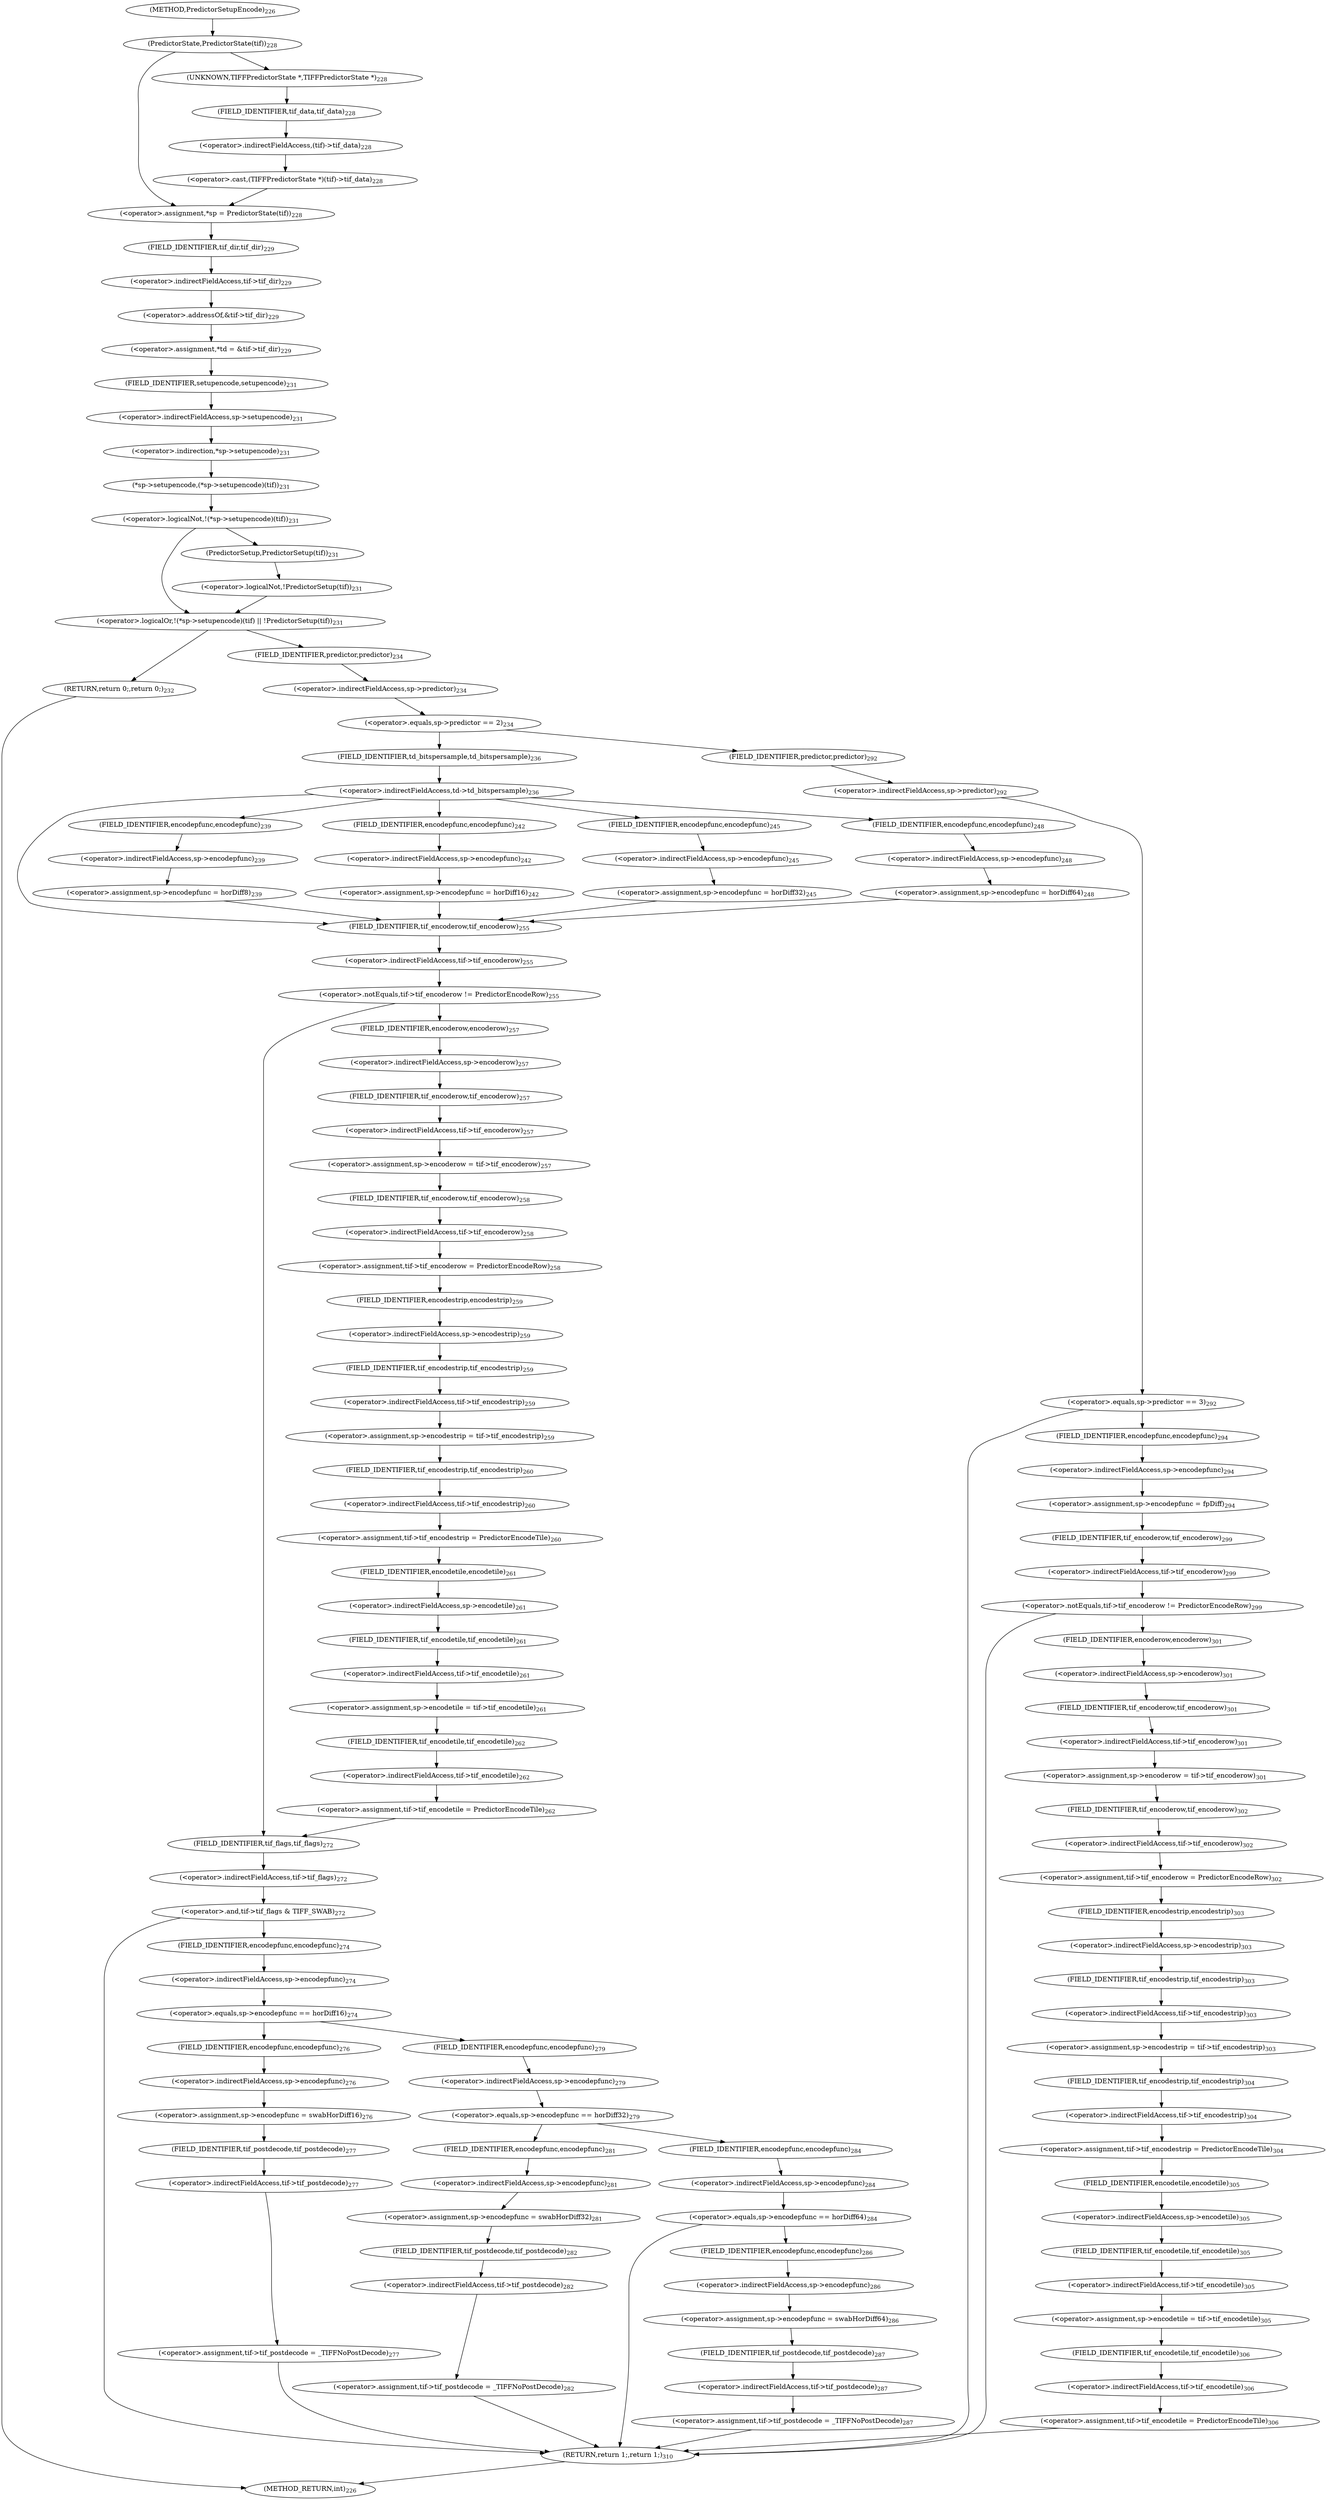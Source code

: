 digraph "PredictorSetupEncode" {  
"36161" [label = <(&lt;operator&gt;.assignment,*sp = PredictorState(tif))<SUB>228</SUB>> ]
"36172" [label = <(&lt;operator&gt;.assignment,*td = &amp;tif-&gt;tif_dir)<SUB>229</SUB>> ]
"36399" [label = <(RETURN,return 1;,return 1;)<SUB>310</SUB>> ]
"36163" [label = <(PredictorState,PredictorState(tif))<SUB>228</SUB>> ]
"36174" [label = <(&lt;operator&gt;.addressOf,&amp;tif-&gt;tif_dir)<SUB>229</SUB>> ]
"36179" [label = <(&lt;operator&gt;.logicalOr,!(*sp-&gt;setupencode)(tif) || !PredictorSetup(tif))<SUB>231</SUB>> ]
"36194" [label = <(&lt;operator&gt;.equals,sp-&gt;predictor == 2)<SUB>234</SUB>> ]
"36175" [label = <(&lt;operator&gt;.indirectFieldAccess,tif-&gt;tif_dir)<SUB>229</SUB>> ]
"36180" [label = <(&lt;operator&gt;.logicalNot,!(*sp-&gt;setupencode)(tif))<SUB>231</SUB>> ]
"36187" [label = <(&lt;operator&gt;.logicalNot,!PredictorSetup(tif))<SUB>231</SUB>> ]
"36191" [label = <(RETURN,return 0;,return 0;)<SUB>232</SUB>> ]
"36195" [label = <(&lt;operator&gt;.indirectFieldAccess,sp-&gt;predictor)<SUB>234</SUB>> ]
"36166" [label = <(&lt;operator&gt;.cast,(TIFFPredictorState *)(tif)-&gt;tif_data)<SUB>228</SUB>> ]
"36177" [label = <(FIELD_IDENTIFIER,tif_dir,tif_dir)<SUB>229</SUB>> ]
"36181" [label = <(*sp-&gt;setupencode,(*sp-&gt;setupencode)(tif))<SUB>231</SUB>> ]
"36188" [label = <(PredictorSetup,PredictorSetup(tif))<SUB>231</SUB>> ]
"36197" [label = <(FIELD_IDENTIFIER,predictor,predictor)<SUB>234</SUB>> ]
"36201" [label = <(&lt;operator&gt;.indirectFieldAccess,td-&gt;td_bitspersample)<SUB>236</SUB>> ]
"36238" [label = <(&lt;operator&gt;.notEquals,tif-&gt;tif_encoderow != PredictorEncodeRow)<SUB>255</SUB>> ]
"36281" [label = <(&lt;operator&gt;.and,tif-&gt;tif_flags &amp; TIFF_SWAB)<SUB>272</SUB>> ]
"36167" [label = <(UNKNOWN,TIFFPredictorState *,TIFFPredictorState *)<SUB>228</SUB>> ]
"36168" [label = <(&lt;operator&gt;.indirectFieldAccess,(tif)-&gt;tif_data)<SUB>228</SUB>> ]
"36182" [label = <(&lt;operator&gt;.indirection,*sp-&gt;setupencode)<SUB>231</SUB>> ]
"36203" [label = <(FIELD_IDENTIFIER,td_bitspersample,td_bitspersample)<SUB>236</SUB>> ]
"36207" [label = <(&lt;operator&gt;.assignment,sp-&gt;encodepfunc = horDiff8)<SUB>239</SUB>> ]
"36215" [label = <(&lt;operator&gt;.assignment,sp-&gt;encodepfunc = horDiff16)<SUB>242</SUB>> ]
"36223" [label = <(&lt;operator&gt;.assignment,sp-&gt;encodepfunc = horDiff32)<SUB>245</SUB>> ]
"36231" [label = <(&lt;operator&gt;.assignment,sp-&gt;encodepfunc = horDiff64)<SUB>248</SUB>> ]
"36239" [label = <(&lt;operator&gt;.indirectFieldAccess,tif-&gt;tif_encoderow)<SUB>255</SUB>> ]
"36244" [label = <(&lt;operator&gt;.assignment,sp-&gt;encoderow = tif-&gt;tif_encoderow)<SUB>257</SUB>> ]
"36251" [label = <(&lt;operator&gt;.assignment,tif-&gt;tif_encoderow = PredictorEncodeRow)<SUB>258</SUB>> ]
"36256" [label = <(&lt;operator&gt;.assignment,sp-&gt;encodestrip = tif-&gt;tif_encodestrip)<SUB>259</SUB>> ]
"36263" [label = <(&lt;operator&gt;.assignment,tif-&gt;tif_encodestrip = PredictorEncodeTile)<SUB>260</SUB>> ]
"36268" [label = <(&lt;operator&gt;.assignment,sp-&gt;encodetile = tif-&gt;tif_encodetile)<SUB>261</SUB>> ]
"36275" [label = <(&lt;operator&gt;.assignment,tif-&gt;tif_encodetile = PredictorEncodeTile)<SUB>262</SUB>> ]
"36282" [label = <(&lt;operator&gt;.indirectFieldAccess,tif-&gt;tif_flags)<SUB>272</SUB>> ]
"36345" [label = <(&lt;operator&gt;.equals,sp-&gt;predictor == 3)<SUB>292</SUB>> ]
"36170" [label = <(FIELD_IDENTIFIER,tif_data,tif_data)<SUB>228</SUB>> ]
"36183" [label = <(&lt;operator&gt;.indirectFieldAccess,sp-&gt;setupencode)<SUB>231</SUB>> ]
"36208" [label = <(&lt;operator&gt;.indirectFieldAccess,sp-&gt;encodepfunc)<SUB>239</SUB>> ]
"36216" [label = <(&lt;operator&gt;.indirectFieldAccess,sp-&gt;encodepfunc)<SUB>242</SUB>> ]
"36224" [label = <(&lt;operator&gt;.indirectFieldAccess,sp-&gt;encodepfunc)<SUB>245</SUB>> ]
"36232" [label = <(&lt;operator&gt;.indirectFieldAccess,sp-&gt;encodepfunc)<SUB>248</SUB>> ]
"36241" [label = <(FIELD_IDENTIFIER,tif_encoderow,tif_encoderow)<SUB>255</SUB>> ]
"36245" [label = <(&lt;operator&gt;.indirectFieldAccess,sp-&gt;encoderow)<SUB>257</SUB>> ]
"36248" [label = <(&lt;operator&gt;.indirectFieldAccess,tif-&gt;tif_encoderow)<SUB>257</SUB>> ]
"36252" [label = <(&lt;operator&gt;.indirectFieldAccess,tif-&gt;tif_encoderow)<SUB>258</SUB>> ]
"36257" [label = <(&lt;operator&gt;.indirectFieldAccess,sp-&gt;encodestrip)<SUB>259</SUB>> ]
"36260" [label = <(&lt;operator&gt;.indirectFieldAccess,tif-&gt;tif_encodestrip)<SUB>259</SUB>> ]
"36264" [label = <(&lt;operator&gt;.indirectFieldAccess,tif-&gt;tif_encodestrip)<SUB>260</SUB>> ]
"36269" [label = <(&lt;operator&gt;.indirectFieldAccess,sp-&gt;encodetile)<SUB>261</SUB>> ]
"36272" [label = <(&lt;operator&gt;.indirectFieldAccess,tif-&gt;tif_encodetile)<SUB>261</SUB>> ]
"36276" [label = <(&lt;operator&gt;.indirectFieldAccess,tif-&gt;tif_encodetile)<SUB>262</SUB>> ]
"36284" [label = <(FIELD_IDENTIFIER,tif_flags,tif_flags)<SUB>272</SUB>> ]
"36288" [label = <(&lt;operator&gt;.equals,sp-&gt;encodepfunc == horDiff16)<SUB>274</SUB>> ]
"36346" [label = <(&lt;operator&gt;.indirectFieldAccess,sp-&gt;predictor)<SUB>292</SUB>> ]
"36351" [label = <(&lt;operator&gt;.assignment,sp-&gt;encodepfunc = fpDiff)<SUB>294</SUB>> ]
"36185" [label = <(FIELD_IDENTIFIER,setupencode,setupencode)<SUB>231</SUB>> ]
"36210" [label = <(FIELD_IDENTIFIER,encodepfunc,encodepfunc)<SUB>239</SUB>> ]
"36218" [label = <(FIELD_IDENTIFIER,encodepfunc,encodepfunc)<SUB>242</SUB>> ]
"36226" [label = <(FIELD_IDENTIFIER,encodepfunc,encodepfunc)<SUB>245</SUB>> ]
"36234" [label = <(FIELD_IDENTIFIER,encodepfunc,encodepfunc)<SUB>248</SUB>> ]
"36247" [label = <(FIELD_IDENTIFIER,encoderow,encoderow)<SUB>257</SUB>> ]
"36250" [label = <(FIELD_IDENTIFIER,tif_encoderow,tif_encoderow)<SUB>257</SUB>> ]
"36254" [label = <(FIELD_IDENTIFIER,tif_encoderow,tif_encoderow)<SUB>258</SUB>> ]
"36259" [label = <(FIELD_IDENTIFIER,encodestrip,encodestrip)<SUB>259</SUB>> ]
"36262" [label = <(FIELD_IDENTIFIER,tif_encodestrip,tif_encodestrip)<SUB>259</SUB>> ]
"36266" [label = <(FIELD_IDENTIFIER,tif_encodestrip,tif_encodestrip)<SUB>260</SUB>> ]
"36271" [label = <(FIELD_IDENTIFIER,encodetile,encodetile)<SUB>261</SUB>> ]
"36274" [label = <(FIELD_IDENTIFIER,tif_encodetile,tif_encodetile)<SUB>261</SUB>> ]
"36278" [label = <(FIELD_IDENTIFIER,tif_encodetile,tif_encodetile)<SUB>262</SUB>> ]
"36289" [label = <(&lt;operator&gt;.indirectFieldAccess,sp-&gt;encodepfunc)<SUB>274</SUB>> ]
"36294" [label = <(&lt;operator&gt;.assignment,sp-&gt;encodepfunc = swabHorDiff16)<SUB>276</SUB>> ]
"36299" [label = <(&lt;operator&gt;.assignment,tif-&gt;tif_postdecode = _TIFFNoPostDecode)<SUB>277</SUB>> ]
"36348" [label = <(FIELD_IDENTIFIER,predictor,predictor)<SUB>292</SUB>> ]
"36352" [label = <(&lt;operator&gt;.indirectFieldAccess,sp-&gt;encodepfunc)<SUB>294</SUB>> ]
"36357" [label = <(&lt;operator&gt;.notEquals,tif-&gt;tif_encoderow != PredictorEncodeRow)<SUB>299</SUB>> ]
"36291" [label = <(FIELD_IDENTIFIER,encodepfunc,encodepfunc)<SUB>274</SUB>> ]
"36295" [label = <(&lt;operator&gt;.indirectFieldAccess,sp-&gt;encodepfunc)<SUB>276</SUB>> ]
"36300" [label = <(&lt;operator&gt;.indirectFieldAccess,tif-&gt;tif_postdecode)<SUB>277</SUB>> ]
"36354" [label = <(FIELD_IDENTIFIER,encodepfunc,encodepfunc)<SUB>294</SUB>> ]
"36358" [label = <(&lt;operator&gt;.indirectFieldAccess,tif-&gt;tif_encoderow)<SUB>299</SUB>> ]
"36363" [label = <(&lt;operator&gt;.assignment,sp-&gt;encoderow = tif-&gt;tif_encoderow)<SUB>301</SUB>> ]
"36370" [label = <(&lt;operator&gt;.assignment,tif-&gt;tif_encoderow = PredictorEncodeRow)<SUB>302</SUB>> ]
"36375" [label = <(&lt;operator&gt;.assignment,sp-&gt;encodestrip = tif-&gt;tif_encodestrip)<SUB>303</SUB>> ]
"36382" [label = <(&lt;operator&gt;.assignment,tif-&gt;tif_encodestrip = PredictorEncodeTile)<SUB>304</SUB>> ]
"36387" [label = <(&lt;operator&gt;.assignment,sp-&gt;encodetile = tif-&gt;tif_encodetile)<SUB>305</SUB>> ]
"36394" [label = <(&lt;operator&gt;.assignment,tif-&gt;tif_encodetile = PredictorEncodeTile)<SUB>306</SUB>> ]
"36297" [label = <(FIELD_IDENTIFIER,encodepfunc,encodepfunc)<SUB>276</SUB>> ]
"36302" [label = <(FIELD_IDENTIFIER,tif_postdecode,tif_postdecode)<SUB>277</SUB>> ]
"36307" [label = <(&lt;operator&gt;.equals,sp-&gt;encodepfunc == horDiff32)<SUB>279</SUB>> ]
"36360" [label = <(FIELD_IDENTIFIER,tif_encoderow,tif_encoderow)<SUB>299</SUB>> ]
"36364" [label = <(&lt;operator&gt;.indirectFieldAccess,sp-&gt;encoderow)<SUB>301</SUB>> ]
"36367" [label = <(&lt;operator&gt;.indirectFieldAccess,tif-&gt;tif_encoderow)<SUB>301</SUB>> ]
"36371" [label = <(&lt;operator&gt;.indirectFieldAccess,tif-&gt;tif_encoderow)<SUB>302</SUB>> ]
"36376" [label = <(&lt;operator&gt;.indirectFieldAccess,sp-&gt;encodestrip)<SUB>303</SUB>> ]
"36379" [label = <(&lt;operator&gt;.indirectFieldAccess,tif-&gt;tif_encodestrip)<SUB>303</SUB>> ]
"36383" [label = <(&lt;operator&gt;.indirectFieldAccess,tif-&gt;tif_encodestrip)<SUB>304</SUB>> ]
"36388" [label = <(&lt;operator&gt;.indirectFieldAccess,sp-&gt;encodetile)<SUB>305</SUB>> ]
"36391" [label = <(&lt;operator&gt;.indirectFieldAccess,tif-&gt;tif_encodetile)<SUB>305</SUB>> ]
"36395" [label = <(&lt;operator&gt;.indirectFieldAccess,tif-&gt;tif_encodetile)<SUB>306</SUB>> ]
"36308" [label = <(&lt;operator&gt;.indirectFieldAccess,sp-&gt;encodepfunc)<SUB>279</SUB>> ]
"36313" [label = <(&lt;operator&gt;.assignment,sp-&gt;encodepfunc = swabHorDiff32)<SUB>281</SUB>> ]
"36318" [label = <(&lt;operator&gt;.assignment,tif-&gt;tif_postdecode = _TIFFNoPostDecode)<SUB>282</SUB>> ]
"36366" [label = <(FIELD_IDENTIFIER,encoderow,encoderow)<SUB>301</SUB>> ]
"36369" [label = <(FIELD_IDENTIFIER,tif_encoderow,tif_encoderow)<SUB>301</SUB>> ]
"36373" [label = <(FIELD_IDENTIFIER,tif_encoderow,tif_encoderow)<SUB>302</SUB>> ]
"36378" [label = <(FIELD_IDENTIFIER,encodestrip,encodestrip)<SUB>303</SUB>> ]
"36381" [label = <(FIELD_IDENTIFIER,tif_encodestrip,tif_encodestrip)<SUB>303</SUB>> ]
"36385" [label = <(FIELD_IDENTIFIER,tif_encodestrip,tif_encodestrip)<SUB>304</SUB>> ]
"36390" [label = <(FIELD_IDENTIFIER,encodetile,encodetile)<SUB>305</SUB>> ]
"36393" [label = <(FIELD_IDENTIFIER,tif_encodetile,tif_encodetile)<SUB>305</SUB>> ]
"36397" [label = <(FIELD_IDENTIFIER,tif_encodetile,tif_encodetile)<SUB>306</SUB>> ]
"36310" [label = <(FIELD_IDENTIFIER,encodepfunc,encodepfunc)<SUB>279</SUB>> ]
"36314" [label = <(&lt;operator&gt;.indirectFieldAccess,sp-&gt;encodepfunc)<SUB>281</SUB>> ]
"36319" [label = <(&lt;operator&gt;.indirectFieldAccess,tif-&gt;tif_postdecode)<SUB>282</SUB>> ]
"36316" [label = <(FIELD_IDENTIFIER,encodepfunc,encodepfunc)<SUB>281</SUB>> ]
"36321" [label = <(FIELD_IDENTIFIER,tif_postdecode,tif_postdecode)<SUB>282</SUB>> ]
"36326" [label = <(&lt;operator&gt;.equals,sp-&gt;encodepfunc == horDiff64)<SUB>284</SUB>> ]
"36327" [label = <(&lt;operator&gt;.indirectFieldAccess,sp-&gt;encodepfunc)<SUB>284</SUB>> ]
"36332" [label = <(&lt;operator&gt;.assignment,sp-&gt;encodepfunc = swabHorDiff64)<SUB>286</SUB>> ]
"36337" [label = <(&lt;operator&gt;.assignment,tif-&gt;tif_postdecode = _TIFFNoPostDecode)<SUB>287</SUB>> ]
"36329" [label = <(FIELD_IDENTIFIER,encodepfunc,encodepfunc)<SUB>284</SUB>> ]
"36333" [label = <(&lt;operator&gt;.indirectFieldAccess,sp-&gt;encodepfunc)<SUB>286</SUB>> ]
"36338" [label = <(&lt;operator&gt;.indirectFieldAccess,tif-&gt;tif_postdecode)<SUB>287</SUB>> ]
"36335" [label = <(FIELD_IDENTIFIER,encodepfunc,encodepfunc)<SUB>286</SUB>> ]
"36340" [label = <(FIELD_IDENTIFIER,tif_postdecode,tif_postdecode)<SUB>287</SUB>> ]
"36157" [label = <(METHOD,PredictorSetupEncode)<SUB>226</SUB>> ]
"36401" [label = <(METHOD_RETURN,int)<SUB>226</SUB>> ]
  "36161" -> "36177" 
  "36172" -> "36185" 
  "36399" -> "36401" 
  "36163" -> "36167" 
  "36163" -> "36161" 
  "36174" -> "36172" 
  "36179" -> "36191" 
  "36179" -> "36197" 
  "36194" -> "36203" 
  "36194" -> "36348" 
  "36175" -> "36174" 
  "36180" -> "36179" 
  "36180" -> "36188" 
  "36187" -> "36179" 
  "36191" -> "36401" 
  "36195" -> "36194" 
  "36166" -> "36161" 
  "36177" -> "36175" 
  "36181" -> "36180" 
  "36188" -> "36187" 
  "36197" -> "36195" 
  "36201" -> "36210" 
  "36201" -> "36218" 
  "36201" -> "36226" 
  "36201" -> "36234" 
  "36201" -> "36241" 
  "36238" -> "36247" 
  "36238" -> "36284" 
  "36281" -> "36291" 
  "36281" -> "36399" 
  "36167" -> "36170" 
  "36168" -> "36166" 
  "36182" -> "36181" 
  "36203" -> "36201" 
  "36207" -> "36241" 
  "36215" -> "36241" 
  "36223" -> "36241" 
  "36231" -> "36241" 
  "36239" -> "36238" 
  "36244" -> "36254" 
  "36251" -> "36259" 
  "36256" -> "36266" 
  "36263" -> "36271" 
  "36268" -> "36278" 
  "36275" -> "36284" 
  "36282" -> "36281" 
  "36345" -> "36354" 
  "36345" -> "36399" 
  "36170" -> "36168" 
  "36183" -> "36182" 
  "36208" -> "36207" 
  "36216" -> "36215" 
  "36224" -> "36223" 
  "36232" -> "36231" 
  "36241" -> "36239" 
  "36245" -> "36250" 
  "36248" -> "36244" 
  "36252" -> "36251" 
  "36257" -> "36262" 
  "36260" -> "36256" 
  "36264" -> "36263" 
  "36269" -> "36274" 
  "36272" -> "36268" 
  "36276" -> "36275" 
  "36284" -> "36282" 
  "36288" -> "36297" 
  "36288" -> "36310" 
  "36346" -> "36345" 
  "36351" -> "36360" 
  "36185" -> "36183" 
  "36210" -> "36208" 
  "36218" -> "36216" 
  "36226" -> "36224" 
  "36234" -> "36232" 
  "36247" -> "36245" 
  "36250" -> "36248" 
  "36254" -> "36252" 
  "36259" -> "36257" 
  "36262" -> "36260" 
  "36266" -> "36264" 
  "36271" -> "36269" 
  "36274" -> "36272" 
  "36278" -> "36276" 
  "36289" -> "36288" 
  "36294" -> "36302" 
  "36299" -> "36399" 
  "36348" -> "36346" 
  "36352" -> "36351" 
  "36357" -> "36366" 
  "36357" -> "36399" 
  "36291" -> "36289" 
  "36295" -> "36294" 
  "36300" -> "36299" 
  "36354" -> "36352" 
  "36358" -> "36357" 
  "36363" -> "36373" 
  "36370" -> "36378" 
  "36375" -> "36385" 
  "36382" -> "36390" 
  "36387" -> "36397" 
  "36394" -> "36399" 
  "36297" -> "36295" 
  "36302" -> "36300" 
  "36307" -> "36316" 
  "36307" -> "36329" 
  "36360" -> "36358" 
  "36364" -> "36369" 
  "36367" -> "36363" 
  "36371" -> "36370" 
  "36376" -> "36381" 
  "36379" -> "36375" 
  "36383" -> "36382" 
  "36388" -> "36393" 
  "36391" -> "36387" 
  "36395" -> "36394" 
  "36308" -> "36307" 
  "36313" -> "36321" 
  "36318" -> "36399" 
  "36366" -> "36364" 
  "36369" -> "36367" 
  "36373" -> "36371" 
  "36378" -> "36376" 
  "36381" -> "36379" 
  "36385" -> "36383" 
  "36390" -> "36388" 
  "36393" -> "36391" 
  "36397" -> "36395" 
  "36310" -> "36308" 
  "36314" -> "36313" 
  "36319" -> "36318" 
  "36316" -> "36314" 
  "36321" -> "36319" 
  "36326" -> "36335" 
  "36326" -> "36399" 
  "36327" -> "36326" 
  "36332" -> "36340" 
  "36337" -> "36399" 
  "36329" -> "36327" 
  "36333" -> "36332" 
  "36338" -> "36337" 
  "36335" -> "36333" 
  "36340" -> "36338" 
  "36157" -> "36163" 
}
